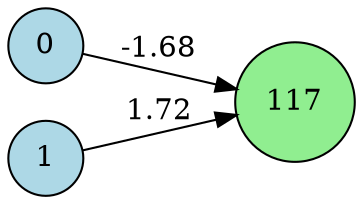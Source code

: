 digraph neat {
  rankdir=LR;
  node [shape=circle];
  node0 [label="0", style=filled, fillcolor=lightblue];
  node1 [label="1", style=filled, fillcolor=lightblue];
  node117 [label="117", style=filled, fillcolor=lightgreen];
  node0 -> node117 [label="-1.68"];
  node1 -> node117 [label="1.72"];
}
